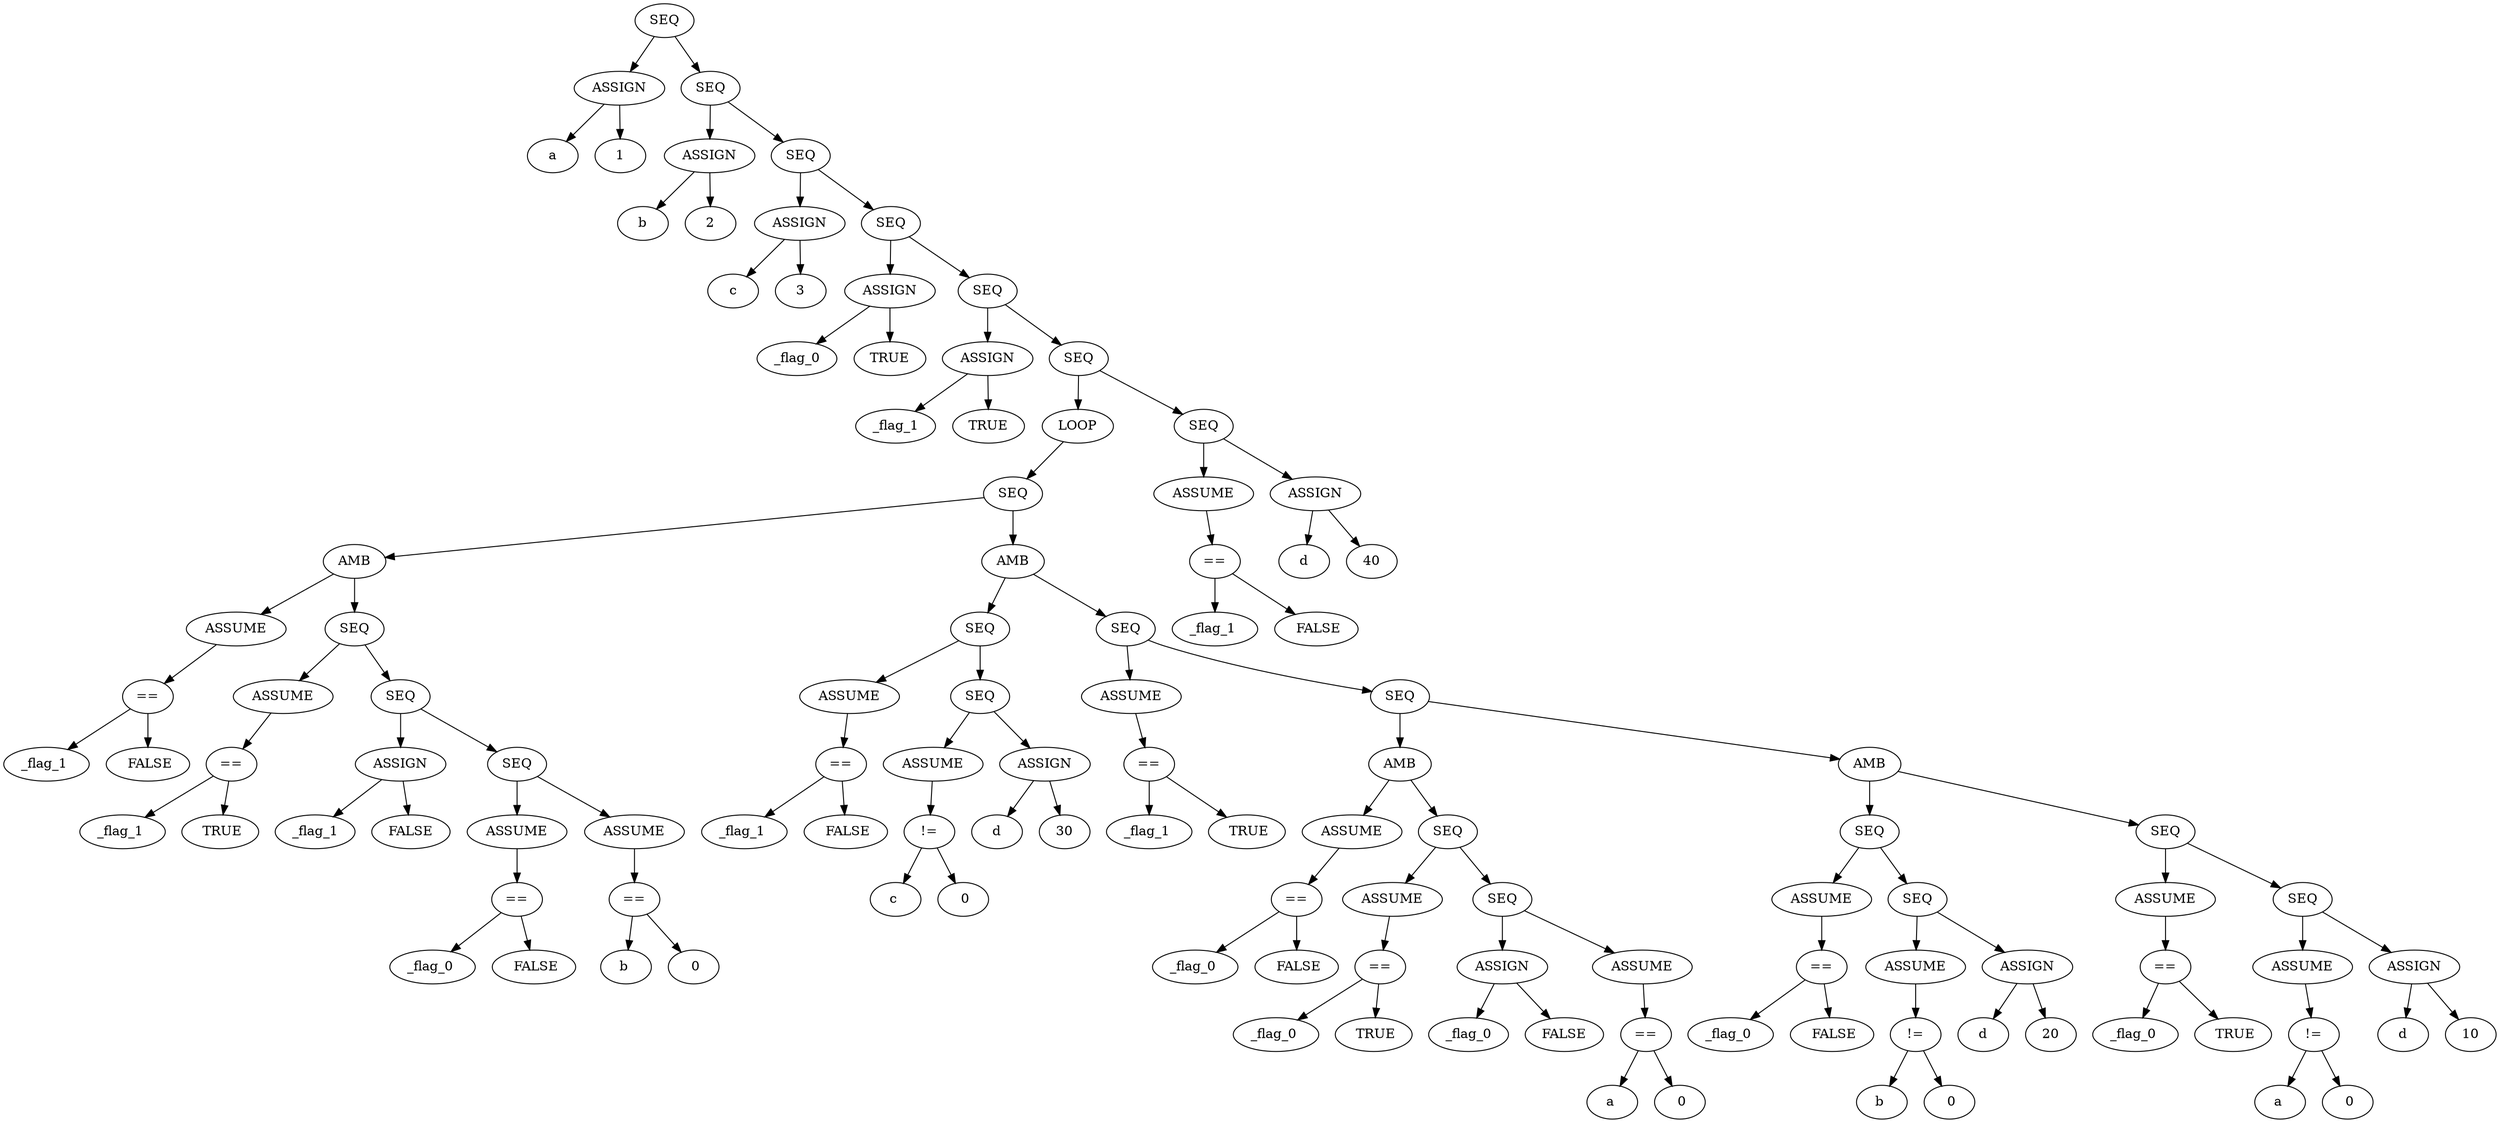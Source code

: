 // seqwhile
digraph {
	68 [label=SEQ]
	65 [label=ASSIGN]
	66 [label=a]
	65 -> 66
	67 [label=1]
	65 -> 67
	68 -> 65
	72 [label=SEQ]
	69 [label=ASSIGN]
	70 [label=b]
	69 -> 70
	71 [label=2]
	69 -> 71
	72 -> 69
	76 [label=SEQ]
	73 [label=ASSIGN]
	74 [label=c]
	73 -> 74
	75 [label=3]
	73 -> 75
	76 -> 73
	80 [label=SEQ]
	77 [label=ASSIGN]
	78 [label=_flag_0]
	77 -> 78
	79 [label=TRUE]
	77 -> 79
	80 -> 77
	84 [label=SEQ]
	81 [label=ASSIGN]
	82 [label=_flag_1]
	81 -> 82
	83 [label=TRUE]
	81 -> 83
	84 -> 81
	175 [label=SEQ]
	85 [label=LOOP]
	109 [label=SEQ]
	86 [label=AMB]
	87 [label=ASSUME]
	88 [label="=="]
	89 [label="_flag_1 "]
	88 -> 89
	90 [label=" FALSE"]
	88 -> 90
	87 -> 88
	86 -> 87
	95 [label=SEQ]
	91 [label=ASSUME]
	92 [label="=="]
	93 [label="_flag_1 "]
	92 -> 93
	94 [label=" TRUE"]
	92 -> 94
	91 -> 92
	95 -> 91
	99 [label=SEQ]
	96 [label=ASSIGN]
	97 [label=_flag_1]
	96 -> 97
	98 [label=FALSE]
	96 -> 98
	99 -> 96
	104 [label=SEQ]
	100 [label=ASSUME]
	101 [label="=="]
	102 [label="_flag_0 "]
	101 -> 102
	103 [label=" FALSE"]
	101 -> 103
	100 -> 101
	104 -> 100
	105 [label=ASSUME]
	106 [label="=="]
	107 [label="b "]
	106 -> 107
	108 [label=" 0"]
	106 -> 108
	105 -> 106
	104 -> 105
	99 -> 104
	95 -> 99
	86 -> 95
	109 -> 86
	110 [label=AMB]
	115 [label=SEQ]
	111 [label=ASSUME]
	112 [label="=="]
	113 [label="_flag_1 "]
	112 -> 113
	114 [label=" FALSE"]
	112 -> 114
	111 -> 112
	115 -> 111
	120 [label=SEQ]
	116 [label=ASSUME]
	117 [label="!="]
	118 [label="c "]
	117 -> 118
	119 [label=" 0"]
	117 -> 119
	116 -> 117
	120 -> 116
	121 [label=ASSIGN]
	122 [label=d]
	121 -> 122
	123 [label=30]
	121 -> 123
	120 -> 121
	115 -> 120
	110 -> 115
	128 [label=SEQ]
	124 [label=ASSUME]
	125 [label="=="]
	126 [label="_flag_1 "]
	125 -> 126
	127 [label=" TRUE"]
	125 -> 127
	124 -> 125
	128 -> 124
	147 [label=SEQ]
	129 [label=AMB]
	130 [label=ASSUME]
	131 [label="=="]
	132 [label="_flag_0 "]
	131 -> 132
	133 [label=" FALSE"]
	131 -> 133
	130 -> 131
	129 -> 130
	138 [label=SEQ]
	134 [label=ASSUME]
	135 [label="=="]
	136 [label="_flag_0 "]
	135 -> 136
	137 [label=" TRUE"]
	135 -> 137
	134 -> 135
	138 -> 134
	142 [label=SEQ]
	139 [label=ASSIGN]
	140 [label=_flag_0]
	139 -> 140
	141 [label=FALSE]
	139 -> 141
	142 -> 139
	143 [label=ASSUME]
	144 [label="=="]
	145 [label="a "]
	144 -> 145
	146 [label=" 0"]
	144 -> 146
	143 -> 144
	142 -> 143
	138 -> 142
	129 -> 138
	147 -> 129
	148 [label=AMB]
	153 [label=SEQ]
	149 [label=ASSUME]
	150 [label="=="]
	151 [label="_flag_0 "]
	150 -> 151
	152 [label=" FALSE"]
	150 -> 152
	149 -> 150
	153 -> 149
	158 [label=SEQ]
	154 [label=ASSUME]
	155 [label="!="]
	156 [label="b "]
	155 -> 156
	157 [label=" 0"]
	155 -> 157
	154 -> 155
	158 -> 154
	159 [label=ASSIGN]
	160 [label=d]
	159 -> 160
	161 [label=20]
	159 -> 161
	158 -> 159
	153 -> 158
	148 -> 153
	166 [label=SEQ]
	162 [label=ASSUME]
	163 [label="=="]
	164 [label="_flag_0 "]
	163 -> 164
	165 [label=" TRUE"]
	163 -> 165
	162 -> 163
	166 -> 162
	171 [label=SEQ]
	167 [label=ASSUME]
	168 [label="!="]
	169 [label="a "]
	168 -> 169
	170 [label=" 0"]
	168 -> 170
	167 -> 168
	171 -> 167
	172 [label=ASSIGN]
	173 [label=d]
	172 -> 173
	174 [label=10]
	172 -> 174
	171 -> 172
	166 -> 171
	148 -> 166
	147 -> 148
	128 -> 147
	110 -> 128
	109 -> 110
	85 -> 109
	175 -> 85
	180 [label=SEQ]
	176 [label=ASSUME]
	177 [label="=="]
	178 [label="_flag_1 "]
	177 -> 178
	179 [label=" FALSE"]
	177 -> 179
	176 -> 177
	180 -> 176
	181 [label=ASSIGN]
	182 [label=d]
	181 -> 182
	183 [label=40]
	181 -> 183
	180 -> 181
	175 -> 180
	84 -> 175
	80 -> 84
	76 -> 80
	72 -> 76
	68 -> 72
}
